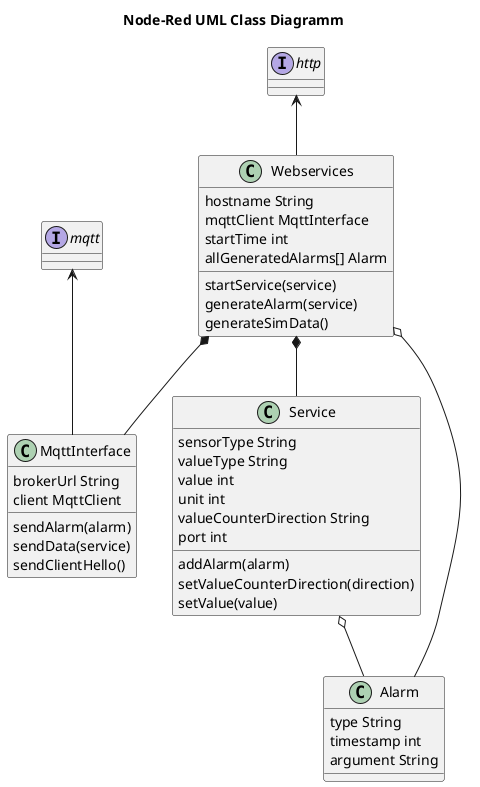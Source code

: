 @startuml

title "Node-Red UML Class Diagramm"

Webservices *-- Service
http <-- Webservices
interface http
Webservices o-- Alarm
Service o-- Alarm
Webservices *-- MqttInterface
mqtt <-- MqttInterface
interface mqtt


Webservices : hostname String
Webservices : mqttClient MqttInterface
Webservices : startTime int
Webservices : allGeneratedAlarms[] Alarm
Webservices : startService(service)
Webservices : generateAlarm(service)
Webservices : generateSimData()


Service : sensorType String
Service : valueType String
Service : value int
Service : unit int
Service : valueCounterDirection String
Service : port int
Service : addAlarm(alarm)
Service : setValueCounterDirection(direction)
Service : setValue(value)

Alarm : type String
Alarm : timestamp int
Alarm : argument String

MqttInterface : brokerUrl String
MqttInterface : client MqttClient
MqttInterface : sendAlarm(alarm)
MqttInterface : sendData(service)
MqttInterface : sendClientHello()

@enduml